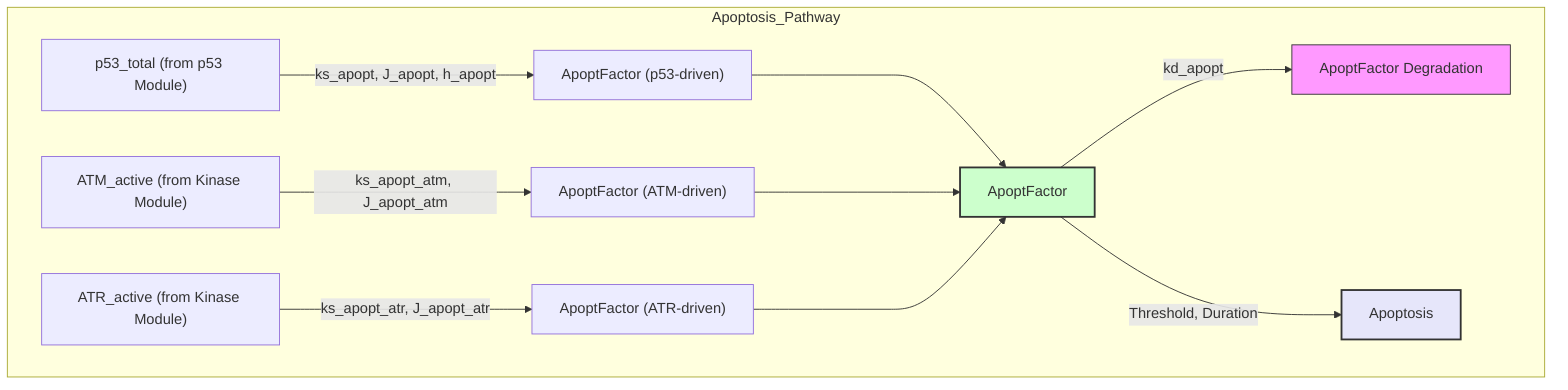graph TD
    subgraph Apoptosis_Pathway
        %% Inputs to this module
        p53_tot_input["p53_total (from p53 Module)"]
        ATM_active_input["ATM_active (from Kinase Module)"]
        ATR_active_input["ATR_active (from Kinase Module)"]

        %% Target Species
        ApoptFactor["ApoptFactor"]:::p53target

        %% Processes
        p53_tot_input -- "ks_apopt, J_apopt, h_apopt" --> ApoptFactor_p53_driven["ApoptFactor (p53-driven)"]
        ApoptFactor_p53_driven ----> ApoptFactor

        ATM_active_input -- "ks_apopt_atm, J_apopt_atm" --> ApoptFactor_ATM_driven["ApoptFactor (ATM-driven)"]
        ApoptFactor_ATM_driven ----> ApoptFactor

        ATR_active_input -- "ks_apopt_atr, J_apopt_atr" --> ApoptFactor_ATR_driven["ApoptFactor (ATR-driven)"]
        ApoptFactor_ATR_driven ----> ApoptFactor

        ApoptFactor -- "kd_apopt" --> Degrad_ApoptFactor["ApoptFactor Degradation"]:::process

        %% Outcomes
        ApoptFactor -- "Threshold, Duration" --> Apoptosis["Apoptosis"]:::outcome
    end
    classDef process fill:#f9f,stroke:#333,stroke-width:1px,color:#333;
    classDef p53target fill:#ccffcc,stroke:#333,stroke-width:2px;
    classDef outcome fill:#e6e6fa,stroke:#333,stroke-width:2px;